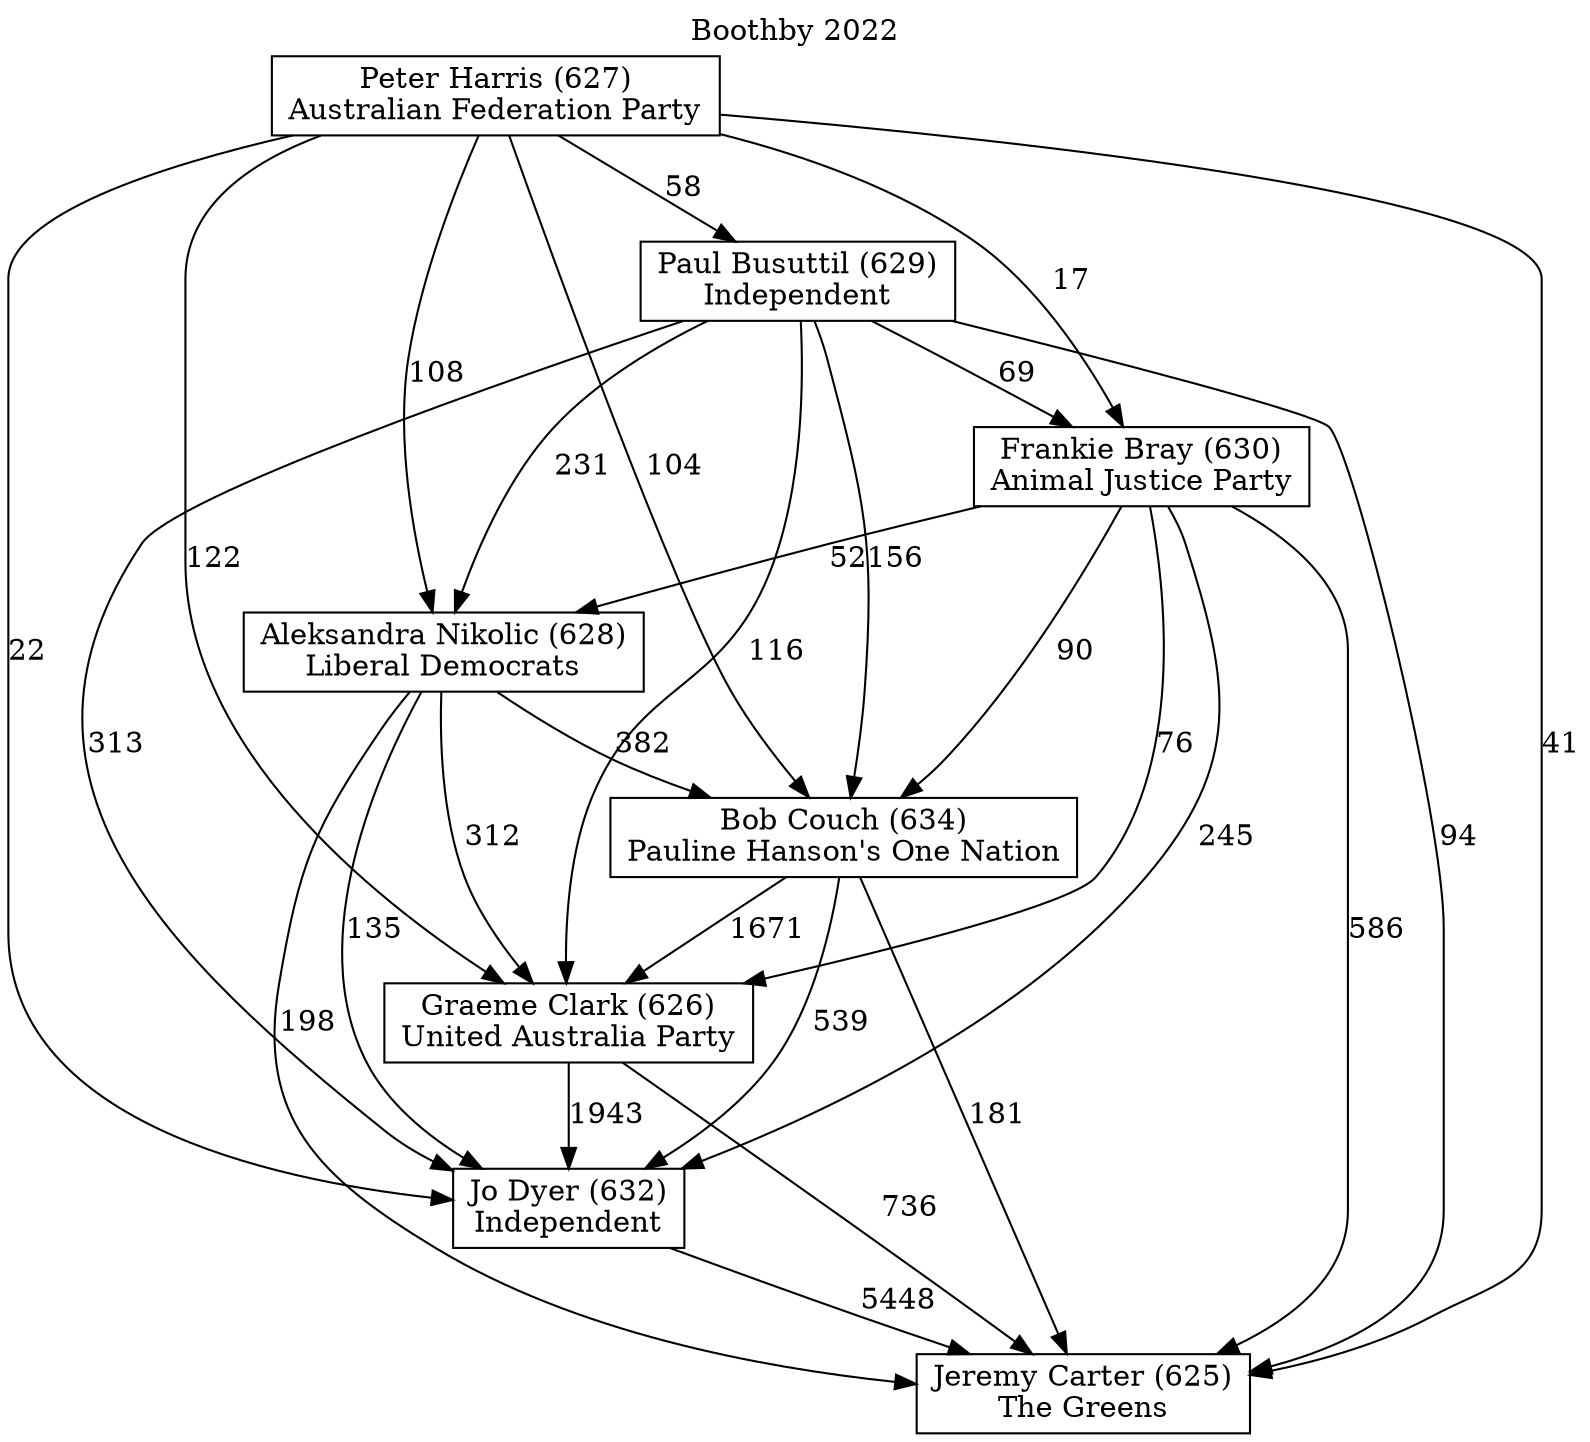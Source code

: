 // House preference flow
digraph "Jeremy Carter (625)_Boothby_2022" {
	graph [label="Boothby 2022" labelloc=t mclimit=10]
	node [shape=box]
	"Aleksandra Nikolic (628)" [label="Aleksandra Nikolic (628)
Liberal Democrats"]
	"Bob Couch (634)" [label="Bob Couch (634)
Pauline Hanson's One Nation"]
	"Frankie Bray (630)" [label="Frankie Bray (630)
Animal Justice Party"]
	"Graeme Clark (626)" [label="Graeme Clark (626)
United Australia Party"]
	"Jeremy Carter (625)" [label="Jeremy Carter (625)
The Greens"]
	"Jo Dyer (632)" [label="Jo Dyer (632)
Independent"]
	"Paul Busuttil (629)" [label="Paul Busuttil (629)
Independent"]
	"Peter Harris (627)" [label="Peter Harris (627)
Australian Federation Party"]
	"Aleksandra Nikolic (628)" -> "Bob Couch (634)" [label=382]
	"Aleksandra Nikolic (628)" -> "Graeme Clark (626)" [label=312]
	"Aleksandra Nikolic (628)" -> "Jeremy Carter (625)" [label=198]
	"Aleksandra Nikolic (628)" -> "Jo Dyer (632)" [label=135]
	"Bob Couch (634)" -> "Graeme Clark (626)" [label=1671]
	"Bob Couch (634)" -> "Jeremy Carter (625)" [label=181]
	"Bob Couch (634)" -> "Jo Dyer (632)" [label=539]
	"Frankie Bray (630)" -> "Aleksandra Nikolic (628)" [label=52]
	"Frankie Bray (630)" -> "Bob Couch (634)" [label=90]
	"Frankie Bray (630)" -> "Graeme Clark (626)" [label=76]
	"Frankie Bray (630)" -> "Jeremy Carter (625)" [label=586]
	"Frankie Bray (630)" -> "Jo Dyer (632)" [label=245]
	"Graeme Clark (626)" -> "Jeremy Carter (625)" [label=736]
	"Graeme Clark (626)" -> "Jo Dyer (632)" [label=1943]
	"Jo Dyer (632)" -> "Jeremy Carter (625)" [label=5448]
	"Paul Busuttil (629)" -> "Aleksandra Nikolic (628)" [label=231]
	"Paul Busuttil (629)" -> "Bob Couch (634)" [label=156]
	"Paul Busuttil (629)" -> "Frankie Bray (630)" [label=69]
	"Paul Busuttil (629)" -> "Graeme Clark (626)" [label=116]
	"Paul Busuttil (629)" -> "Jeremy Carter (625)" [label=94]
	"Paul Busuttil (629)" -> "Jo Dyer (632)" [label=313]
	"Peter Harris (627)" -> "Aleksandra Nikolic (628)" [label=108]
	"Peter Harris (627)" -> "Bob Couch (634)" [label=104]
	"Peter Harris (627)" -> "Frankie Bray (630)" [label=17]
	"Peter Harris (627)" -> "Graeme Clark (626)" [label=122]
	"Peter Harris (627)" -> "Jeremy Carter (625)" [label=41]
	"Peter Harris (627)" -> "Jo Dyer (632)" [label=22]
	"Peter Harris (627)" -> "Paul Busuttil (629)" [label=58]
}

